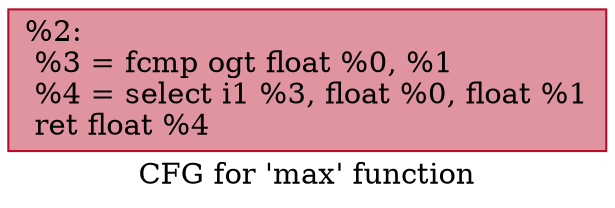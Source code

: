 digraph "CFG for 'max' function" {
	label="CFG for 'max' function";

	Node0x5632b63a3460 [shape=record,color="#b70d28ff", style=filled, fillcolor="#b70d2870",label="{%2:\l  %3 = fcmp ogt float %0, %1\l  %4 = select i1 %3, float %0, float %1\l  ret float %4\l}"];
}
